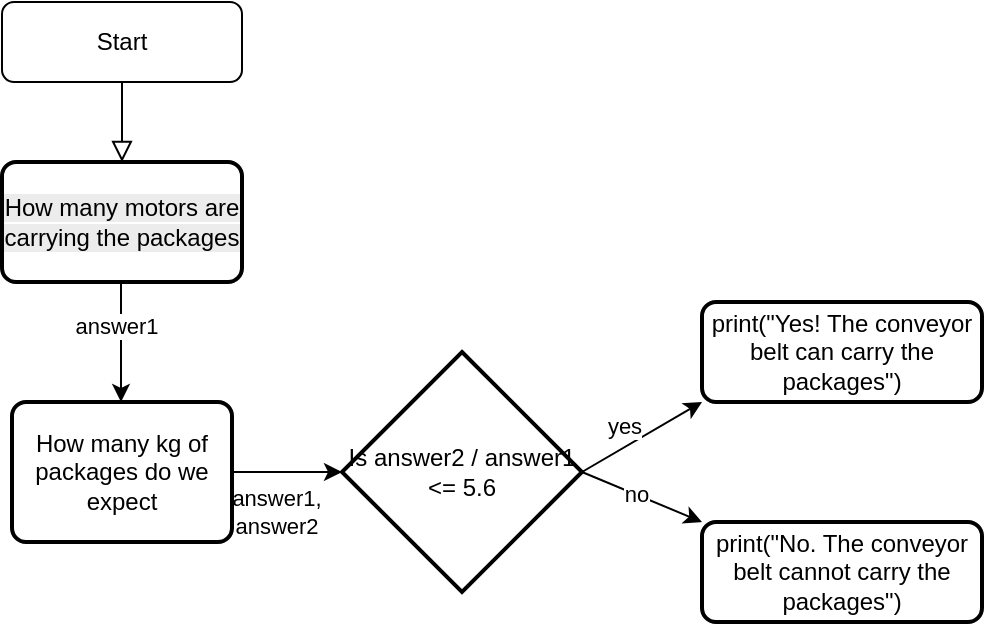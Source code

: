 <mxfile version="28.1.2">
  <diagram id="C5RBs43oDa-KdzZeNtuy" name="Page-1">
    <mxGraphModel grid="1" page="1" gridSize="10" guides="1" tooltips="1" connect="1" arrows="1" fold="1" pageScale="1" pageWidth="827" pageHeight="1169" math="0" shadow="0">
      <root>
        <mxCell id="WIyWlLk6GJQsqaUBKTNV-0" />
        <mxCell id="WIyWlLk6GJQsqaUBKTNV-1" parent="WIyWlLk6GJQsqaUBKTNV-0" />
        <mxCell id="WIyWlLk6GJQsqaUBKTNV-2" value="" style="rounded=0;html=1;jettySize=auto;orthogonalLoop=1;fontSize=11;endArrow=block;endFill=0;endSize=8;strokeWidth=1;shadow=0;labelBackgroundColor=none;edgeStyle=orthogonalEdgeStyle;entryX=0.5;entryY=0;entryDx=0;entryDy=0;" edge="1" parent="WIyWlLk6GJQsqaUBKTNV-1" source="WIyWlLk6GJQsqaUBKTNV-3">
          <mxGeometry relative="1" as="geometry">
            <mxPoint x="220" y="160" as="targetPoint" />
          </mxGeometry>
        </mxCell>
        <mxCell id="WIyWlLk6GJQsqaUBKTNV-3" value="Start" style="rounded=1;whiteSpace=wrap;html=1;fontSize=12;glass=0;strokeWidth=1;shadow=0;" vertex="1" parent="WIyWlLk6GJQsqaUBKTNV-1">
          <mxGeometry x="160" y="80" width="120" height="40" as="geometry" />
        </mxCell>
        <mxCell id="REDhEnx16bPocbs36m5Q-1" style="edgeStyle=orthogonalEdgeStyle;rounded=0;orthogonalLoop=1;jettySize=auto;html=1;" edge="1" parent="WIyWlLk6GJQsqaUBKTNV-1">
          <mxGeometry relative="1" as="geometry">
            <mxPoint x="219.5" y="280" as="targetPoint" />
            <mxPoint x="219.5" y="220" as="sourcePoint" />
          </mxGeometry>
        </mxCell>
        <mxCell id="REDhEnx16bPocbs36m5Q-3" value="answer1" style="edgeLabel;html=1;align=center;verticalAlign=middle;resizable=0;points=[];" connectable="0" vertex="1" parent="REDhEnx16bPocbs36m5Q-1">
          <mxGeometry x="-0.266" y="-3" relative="1" as="geometry">
            <mxPoint as="offset" />
          </mxGeometry>
        </mxCell>
        <mxCell id="REDhEnx16bPocbs36m5Q-13" style="rounded=0;orthogonalLoop=1;jettySize=auto;html=1;entryX=0;entryY=1;entryDx=0;entryDy=0;exitX=1;exitY=0.5;exitDx=0;exitDy=0;exitPerimeter=0;" edge="1" parent="WIyWlLk6GJQsqaUBKTNV-1" source="REDhEnx16bPocbs36m5Q-9" target="REDhEnx16bPocbs36m5Q-12">
          <mxGeometry relative="1" as="geometry" />
        </mxCell>
        <mxCell id="REDhEnx16bPocbs36m5Q-14" value="yes" style="edgeLabel;html=1;align=center;verticalAlign=middle;resizable=0;points=[];" connectable="0" vertex="1" parent="REDhEnx16bPocbs36m5Q-13">
          <mxGeometry x="0.4" y="-1" relative="1" as="geometry">
            <mxPoint x="-22" as="offset" />
          </mxGeometry>
        </mxCell>
        <mxCell id="REDhEnx16bPocbs36m5Q-16" style="rounded=0;orthogonalLoop=1;jettySize=auto;html=1;entryX=0;entryY=0;entryDx=0;entryDy=0;exitX=1;exitY=0.5;exitDx=0;exitDy=0;exitPerimeter=0;" edge="1" parent="WIyWlLk6GJQsqaUBKTNV-1" source="REDhEnx16bPocbs36m5Q-9" target="REDhEnx16bPocbs36m5Q-15">
          <mxGeometry relative="1" as="geometry" />
        </mxCell>
        <mxCell id="REDhEnx16bPocbs36m5Q-17" value="no" style="edgeLabel;html=1;align=center;verticalAlign=middle;resizable=0;points=[];" connectable="0" vertex="1" parent="REDhEnx16bPocbs36m5Q-16">
          <mxGeometry x="-0.112" y="-1" relative="1" as="geometry">
            <mxPoint y="-1" as="offset" />
          </mxGeometry>
        </mxCell>
        <mxCell id="REDhEnx16bPocbs36m5Q-9" value="Is answer2 / answer1 &amp;lt;= 5.6" style="strokeWidth=2;html=1;shape=mxgraph.flowchart.decision;whiteSpace=wrap;" vertex="1" parent="WIyWlLk6GJQsqaUBKTNV-1">
          <mxGeometry x="330" y="255" width="120" height="120" as="geometry" />
        </mxCell>
        <mxCell id="REDhEnx16bPocbs36m5Q-10" style="edgeStyle=orthogonalEdgeStyle;rounded=0;orthogonalLoop=1;jettySize=auto;html=1;entryX=0;entryY=0.5;entryDx=0;entryDy=0;entryPerimeter=0;exitX=1;exitY=0.5;exitDx=0;exitDy=0;" edge="1" parent="WIyWlLk6GJQsqaUBKTNV-1" source="REDhEnx16bPocbs36m5Q-19" target="REDhEnx16bPocbs36m5Q-9">
          <mxGeometry relative="1" as="geometry">
            <mxPoint x="280" y="320" as="sourcePoint" />
          </mxGeometry>
        </mxCell>
        <mxCell id="REDhEnx16bPocbs36m5Q-11" value="answer1,&lt;div&gt;answer2&lt;/div&gt;" style="edgeLabel;html=1;align=center;verticalAlign=middle;resizable=0;points=[];" connectable="0" vertex="1" parent="REDhEnx16bPocbs36m5Q-10">
          <mxGeometry x="-0.504" y="-3" relative="1" as="geometry">
            <mxPoint x="8" y="17" as="offset" />
          </mxGeometry>
        </mxCell>
        <mxCell id="REDhEnx16bPocbs36m5Q-12" value="print(&quot;Yes! The conveyor belt can carry the packages&quot;)" style="rounded=1;whiteSpace=wrap;html=1;absoluteArcSize=1;arcSize=14;strokeWidth=2;" vertex="1" parent="WIyWlLk6GJQsqaUBKTNV-1">
          <mxGeometry x="510" y="230" width="140" height="50" as="geometry" />
        </mxCell>
        <mxCell id="REDhEnx16bPocbs36m5Q-15" value="print(&quot;No. The conveyor belt cannot carry the packages&quot;)" style="rounded=1;whiteSpace=wrap;html=1;absoluteArcSize=1;arcSize=14;strokeWidth=2;" vertex="1" parent="WIyWlLk6GJQsqaUBKTNV-1">
          <mxGeometry x="510" y="340" width="140" height="50" as="geometry" />
        </mxCell>
        <mxCell id="REDhEnx16bPocbs36m5Q-18" value="&lt;span style=&quot;color: rgb(0, 0, 0); font-family: Helvetica; font-size: 12px; font-style: normal; font-variant-ligatures: normal; font-variant-caps: normal; font-weight: 400; letter-spacing: normal; orphans: 2; text-align: center; text-indent: 0px; text-transform: none; widows: 2; word-spacing: 0px; -webkit-text-stroke-width: 0px; white-space: normal; background-color: rgb(236, 236, 236); text-decoration-thickness: initial; text-decoration-style: initial; text-decoration-color: initial; float: none; display: inline !important;&quot;&gt;How many motors are carrying the packages&lt;/span&gt;" style="rounded=1;whiteSpace=wrap;html=1;absoluteArcSize=1;arcSize=14;strokeWidth=2;" vertex="1" parent="WIyWlLk6GJQsqaUBKTNV-1">
          <mxGeometry x="160" y="160" width="120" height="60" as="geometry" />
        </mxCell>
        <mxCell id="REDhEnx16bPocbs36m5Q-19" value="How many kg of packages do we expect" style="rounded=1;whiteSpace=wrap;html=1;absoluteArcSize=1;arcSize=14;strokeWidth=2;" vertex="1" parent="WIyWlLk6GJQsqaUBKTNV-1">
          <mxGeometry x="165" y="280" width="110" height="70" as="geometry" />
        </mxCell>
      </root>
    </mxGraphModel>
  </diagram>
</mxfile>
